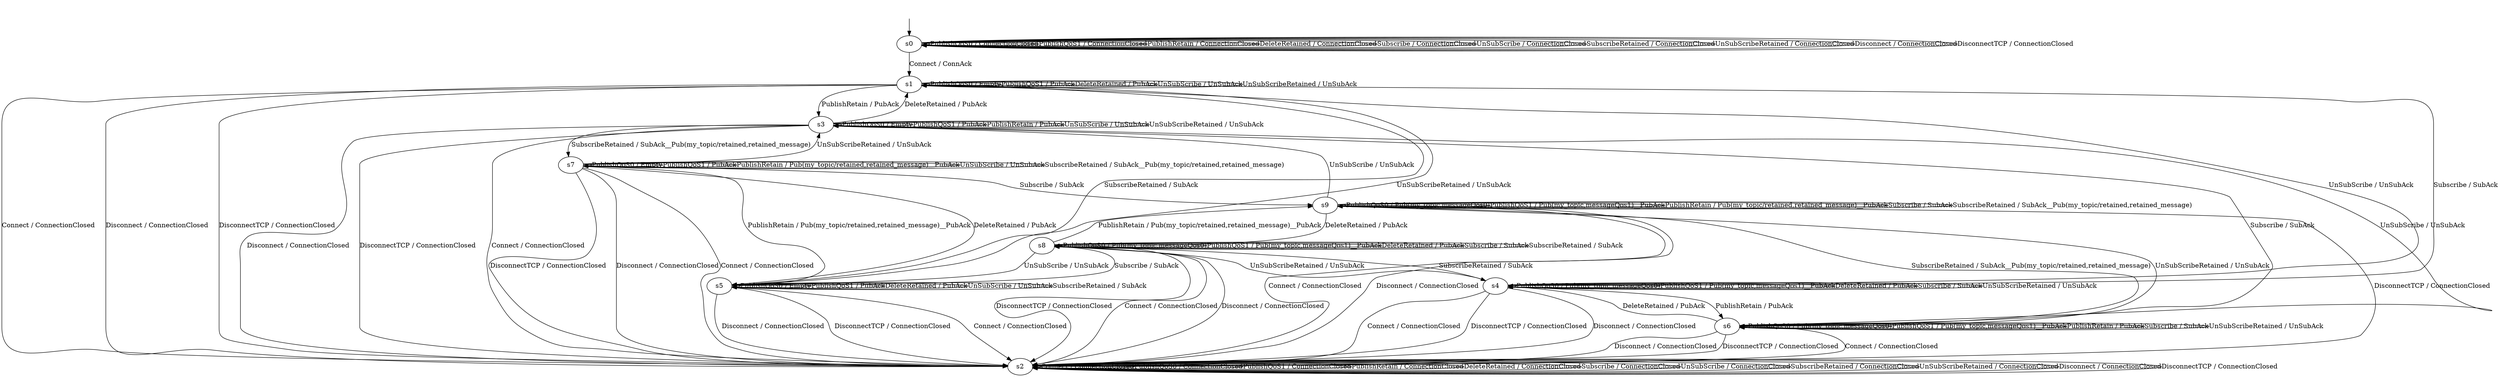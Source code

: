 digraph h0 {
s0 [label="s0"];
s1 [label="s1"];
s2 [label="s2"];
s3 [label="s3"];
s4 [label="s4"];
s5 [label="s5"];
s6 [label="s6"];
s7 [label="s7"];
s8 [label="s8"];
s9 [label="s9"];
s0 -> s1 [label="Connect / ConnAck"];
s0 -> s0 [label="PublishQoS0 / ConnectionClosed"];
s0 -> s0 [label="PublishQoS1 / ConnectionClosed"];
s0 -> s0 [label="PublishRetain / ConnectionClosed"];
s0 -> s0 [label="DeleteRetained / ConnectionClosed"];
s0 -> s0 [label="Subscribe / ConnectionClosed"];
s0 -> s0 [label="UnSubScribe / ConnectionClosed"];
s0 -> s0 [label="SubscribeRetained / ConnectionClosed"];
s0 -> s0 [label="UnSubScribeRetained / ConnectionClosed"];
s0 -> s0 [label="Disconnect / ConnectionClosed"];
s0 -> s0 [label="DisconnectTCP / ConnectionClosed"];
s1 -> s2 [label="Connect / ConnectionClosed"];
s1 -> s1 [label="PublishQoS0 / Empty"];
s1 -> s1 [label="PublishQoS1 / PubAck"];
s1 -> s3 [label="PublishRetain / PubAck"];
s1 -> s1 [label="DeleteRetained / PubAck"];
s1 -> s4 [label="Subscribe / SubAck"];
s1 -> s1 [label="UnSubScribe / UnSubAck"];
s1 -> s5 [label="SubscribeRetained / SubAck"];
s1 -> s1 [label="UnSubScribeRetained / UnSubAck"];
s1 -> s2 [label="Disconnect / ConnectionClosed"];
s1 -> s2 [label="DisconnectTCP / ConnectionClosed"];
s2 -> s2 [label="Connect / ConnectionClosed"];
s2 -> s2 [label="PublishQoS0 / ConnectionClosed"];
s2 -> s2 [label="PublishQoS1 / ConnectionClosed"];
s2 -> s2 [label="PublishRetain / ConnectionClosed"];
s2 -> s2 [label="DeleteRetained / ConnectionClosed"];
s2 -> s2 [label="Subscribe / ConnectionClosed"];
s2 -> s2 [label="UnSubScribe / ConnectionClosed"];
s2 -> s2 [label="SubscribeRetained / ConnectionClosed"];
s2 -> s2 [label="UnSubScribeRetained / ConnectionClosed"];
s2 -> s2 [label="Disconnect / ConnectionClosed"];
s2 -> s2 [label="DisconnectTCP / ConnectionClosed"];
s3 -> s2 [label="Connect / ConnectionClosed"];
s3 -> s3 [label="PublishQoS0 / Empty"];
s3 -> s3 [label="PublishQoS1 / PubAck"];
s3 -> s3 [label="PublishRetain / PubAck"];
s3 -> s1 [label="DeleteRetained / PubAck"];
s3 -> s6 [label="Subscribe / SubAck"];
s3 -> s3 [label="UnSubScribe / UnSubAck"];
s3 -> s7 [label="SubscribeRetained / SubAck__Pub(my_topic/retained,retained_message)"];
s3 -> s3 [label="UnSubScribeRetained / UnSubAck"];
s3 -> s2 [label="Disconnect / ConnectionClosed"];
s3 -> s2 [label="DisconnectTCP / ConnectionClosed"];
s4 -> s2 [label="Connect / ConnectionClosed"];
s4 -> s4 [label="PublishQoS0 / Pub(my_topic,messageQos0)"];
s4 -> s4 [label="PublishQoS1 / Pub(my_topic,messageQos1)__PubAck"];
s4 -> s6 [label="PublishRetain / PubAck"];
s4 -> s4 [label="DeleteRetained / PubAck"];
s4 -> s4 [label="Subscribe / SubAck"];
s4 -> s1 [label="UnSubScribe / UnSubAck"];
s4 -> s8 [label="SubscribeRetained / SubAck"];
s4 -> s4 [label="UnSubScribeRetained / UnSubAck"];
s4 -> s2 [label="Disconnect / ConnectionClosed"];
s4 -> s2 [label="DisconnectTCP / ConnectionClosed"];
s5 -> s2 [label="Connect / ConnectionClosed"];
s5 -> s5 [label="PublishQoS0 / Empty"];
s5 -> s5 [label="PublishQoS1 / PubAck"];
s5 -> s7 [label="PublishRetain / Pub(my_topic/retained,retained_message)__PubAck"];
s5 -> s5 [label="DeleteRetained / PubAck"];
s5 -> s8 [label="Subscribe / SubAck"];
s5 -> s5 [label="UnSubScribe / UnSubAck"];
s5 -> s5 [label="SubscribeRetained / SubAck"];
s5 -> s1 [label="UnSubScribeRetained / UnSubAck"];
s5 -> s2 [label="Disconnect / ConnectionClosed"];
s5 -> s2 [label="DisconnectTCP / ConnectionClosed"];
s6 -> s2 [label="Connect / ConnectionClosed"];
s6 -> s6 [label="PublishQoS0 / Pub(my_topic,messageQos0)"];
s6 -> s6 [label="PublishQoS1 / Pub(my_topic,messageQos1)__PubAck"];
s6 -> s6 [label="PublishRetain / PubAck"];
s6 -> s4 [label="DeleteRetained / PubAck"];
s6 -> s6 [label="Subscribe / SubAck"];
s6 -> s3 [label="UnSubScribe / UnSubAck"];
s6 -> s9 [label="SubscribeRetained / SubAck__Pub(my_topic/retained,retained_message)"];
s6 -> s6 [label="UnSubScribeRetained / UnSubAck"];
s6 -> s2 [label="Disconnect / ConnectionClosed"];
s6 -> s2 [label="DisconnectTCP / ConnectionClosed"];
s7 -> s2 [label="Connect / ConnectionClosed"];
s7 -> s7 [label="PublishQoS0 / Empty"];
s7 -> s7 [label="PublishQoS1 / PubAck"];
s7 -> s7 [label="PublishRetain / Pub(my_topic/retained,retained_message)__PubAck"];
s7 -> s5 [label="DeleteRetained / PubAck"];
s7 -> s9 [label="Subscribe / SubAck"];
s7 -> s7 [label="UnSubScribe / UnSubAck"];
s7 -> s7 [label="SubscribeRetained / SubAck__Pub(my_topic/retained,retained_message)"];
s7 -> s3 [label="UnSubScribeRetained / UnSubAck"];
s7 -> s2 [label="Disconnect / ConnectionClosed"];
s7 -> s2 [label="DisconnectTCP / ConnectionClosed"];
s8 -> s2 [label="Connect / ConnectionClosed"];
s8 -> s8 [label="PublishQoS0 / Pub(my_topic,messageQos0)"];
s8 -> s8 [label="PublishQoS1 / Pub(my_topic,messageQos1)__PubAck"];
s8 -> s9 [label="PublishRetain / Pub(my_topic/retained,retained_message)__PubAck"];
s8 -> s8 [label="DeleteRetained / PubAck"];
s8 -> s8 [label="Subscribe / SubAck"];
s8 -> s5 [label="UnSubScribe / UnSubAck"];
s8 -> s8 [label="SubscribeRetained / SubAck"];
s8 -> s4 [label="UnSubScribeRetained / UnSubAck"];
s8 -> s2 [label="Disconnect / ConnectionClosed"];
s8 -> s2 [label="DisconnectTCP / ConnectionClosed"];
s9 -> s2 [label="Connect / ConnectionClosed"];
s9 -> s9 [label="PublishQoS0 / Pub(my_topic,messageQos0)"];
s9 -> s9 [label="PublishQoS1 / Pub(my_topic,messageQos1)__PubAck"];
s9 -> s9 [label="PublishRetain / Pub(my_topic/retained,retained_message)__PubAck"];
s9 -> s8 [label="DeleteRetained / PubAck"];
s9 -> s9 [label="Subscribe / SubAck"];
s9 -> s3 [label="UnSubScribe / UnSubAck"];
s9 -> s9 [label="SubscribeRetained / SubAck__Pub(my_topic/retained,retained_message)"];
s9 -> s6 [label="UnSubScribeRetained / UnSubAck"];
s9 -> s2 [label="Disconnect / ConnectionClosed"];
s9 -> s2 [label="DisconnectTCP / ConnectionClosed"];
__start0 [shape=none, label=""];
__start0 -> s0 [label=""];
}
